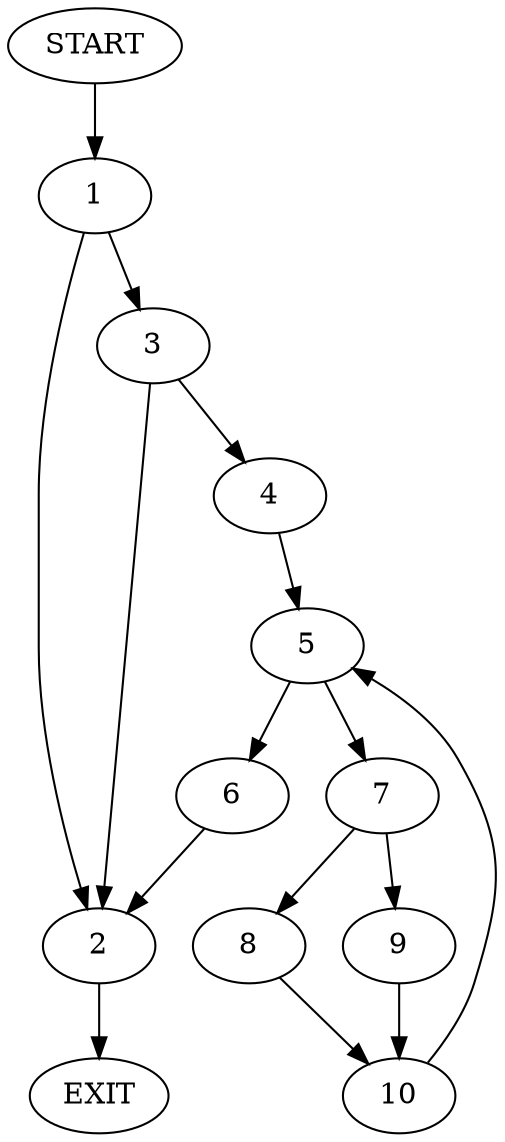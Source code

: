 digraph {
0 [label="START"]
11 [label="EXIT"]
0 -> 1
1 -> 2
1 -> 3
2 -> 11
3 -> 2
3 -> 4
4 -> 5
5 -> 6
5 -> 7
6 -> 2
7 -> 8
7 -> 9
9 -> 10
8 -> 10
10 -> 5
}
